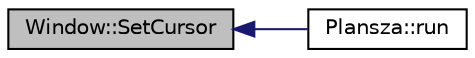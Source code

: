 digraph "Window::SetCursor"
{
  edge [fontname="Helvetica",fontsize="10",labelfontname="Helvetica",labelfontsize="10"];
  node [fontname="Helvetica",fontsize="10",shape=record];
  rankdir="LR";
  Node1 [label="Window::SetCursor",height=0.2,width=0.4,color="black", fillcolor="grey75", style="filled", fontcolor="black"];
  Node1 -> Node2 [dir="back",color="midnightblue",fontsize="10",style="solid",fontname="Helvetica"];
  Node2 [label="Plansza::run",height=0.2,width=0.4,color="black", fillcolor="white", style="filled",URL="$class_plansza.html#a916fd5990699501f56bc6a12f371e12a",tooltip="Funkcja odpowiedzialna za glowna petle gry. "];
}
